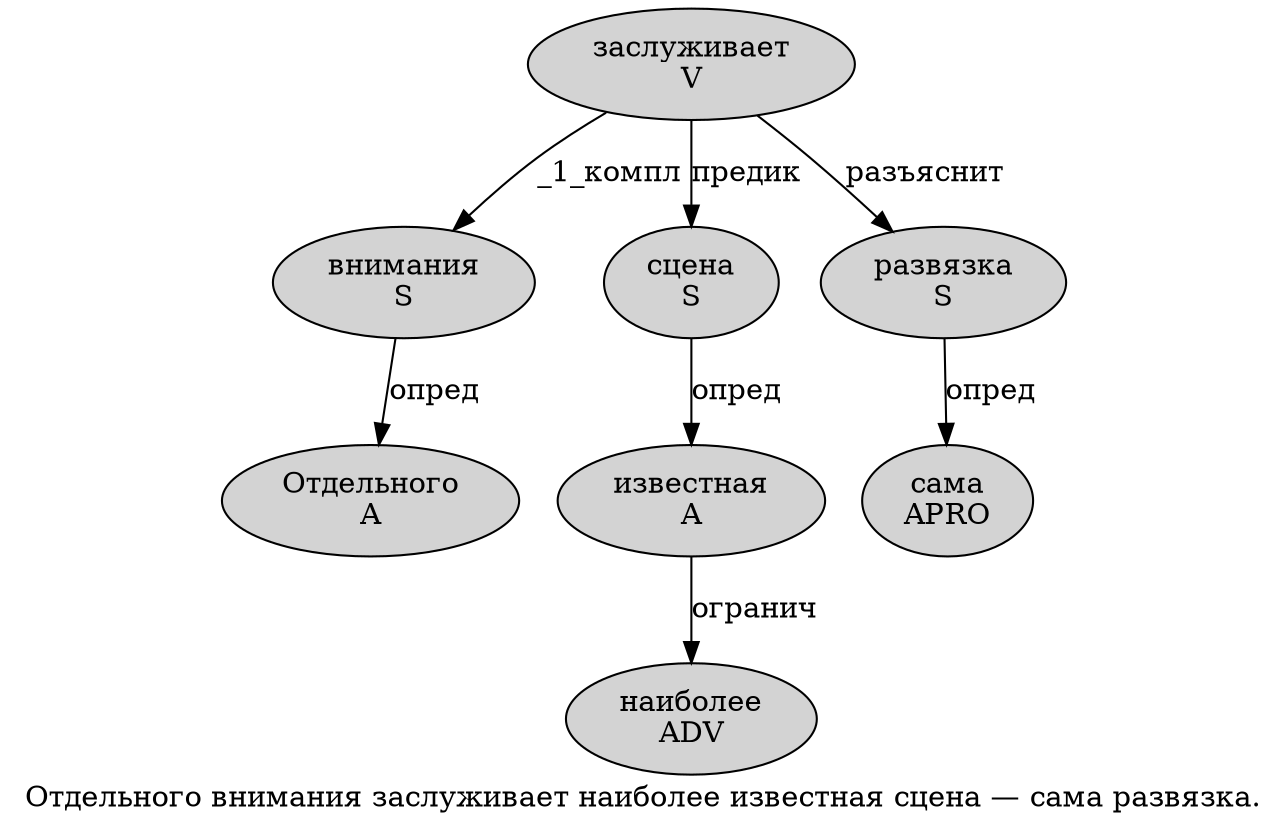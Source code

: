 digraph SENTENCE_1578 {
	graph [label="Отдельного внимания заслуживает наиболее известная сцена — сама развязка."]
	node [style=filled]
		0 [label="Отдельного
A" color="" fillcolor=lightgray penwidth=1 shape=ellipse]
		1 [label="внимания
S" color="" fillcolor=lightgray penwidth=1 shape=ellipse]
		2 [label="заслуживает
V" color="" fillcolor=lightgray penwidth=1 shape=ellipse]
		3 [label="наиболее
ADV" color="" fillcolor=lightgray penwidth=1 shape=ellipse]
		4 [label="известная
A" color="" fillcolor=lightgray penwidth=1 shape=ellipse]
		5 [label="сцена
S" color="" fillcolor=lightgray penwidth=1 shape=ellipse]
		7 [label="сама
APRO" color="" fillcolor=lightgray penwidth=1 shape=ellipse]
		8 [label="развязка
S" color="" fillcolor=lightgray penwidth=1 shape=ellipse]
			2 -> 1 [label="_1_компл"]
			2 -> 5 [label="предик"]
			2 -> 8 [label="разъяснит"]
			8 -> 7 [label="опред"]
			1 -> 0 [label="опред"]
			4 -> 3 [label="огранич"]
			5 -> 4 [label="опред"]
}